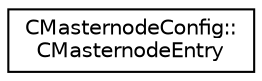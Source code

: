 digraph "Graphical Class Hierarchy"
{
  edge [fontname="Helvetica",fontsize="10",labelfontname="Helvetica",labelfontsize="10"];
  node [fontname="Helvetica",fontsize="10",shape=record];
  rankdir="LR";
  Node0 [label="CMasternodeConfig::\lCMasternodeEntry",height=0.2,width=0.4,color="black", fillcolor="white", style="filled",URL="$d7/d62/class_c_masternode_config_1_1_c_masternode_entry.html"];
}
